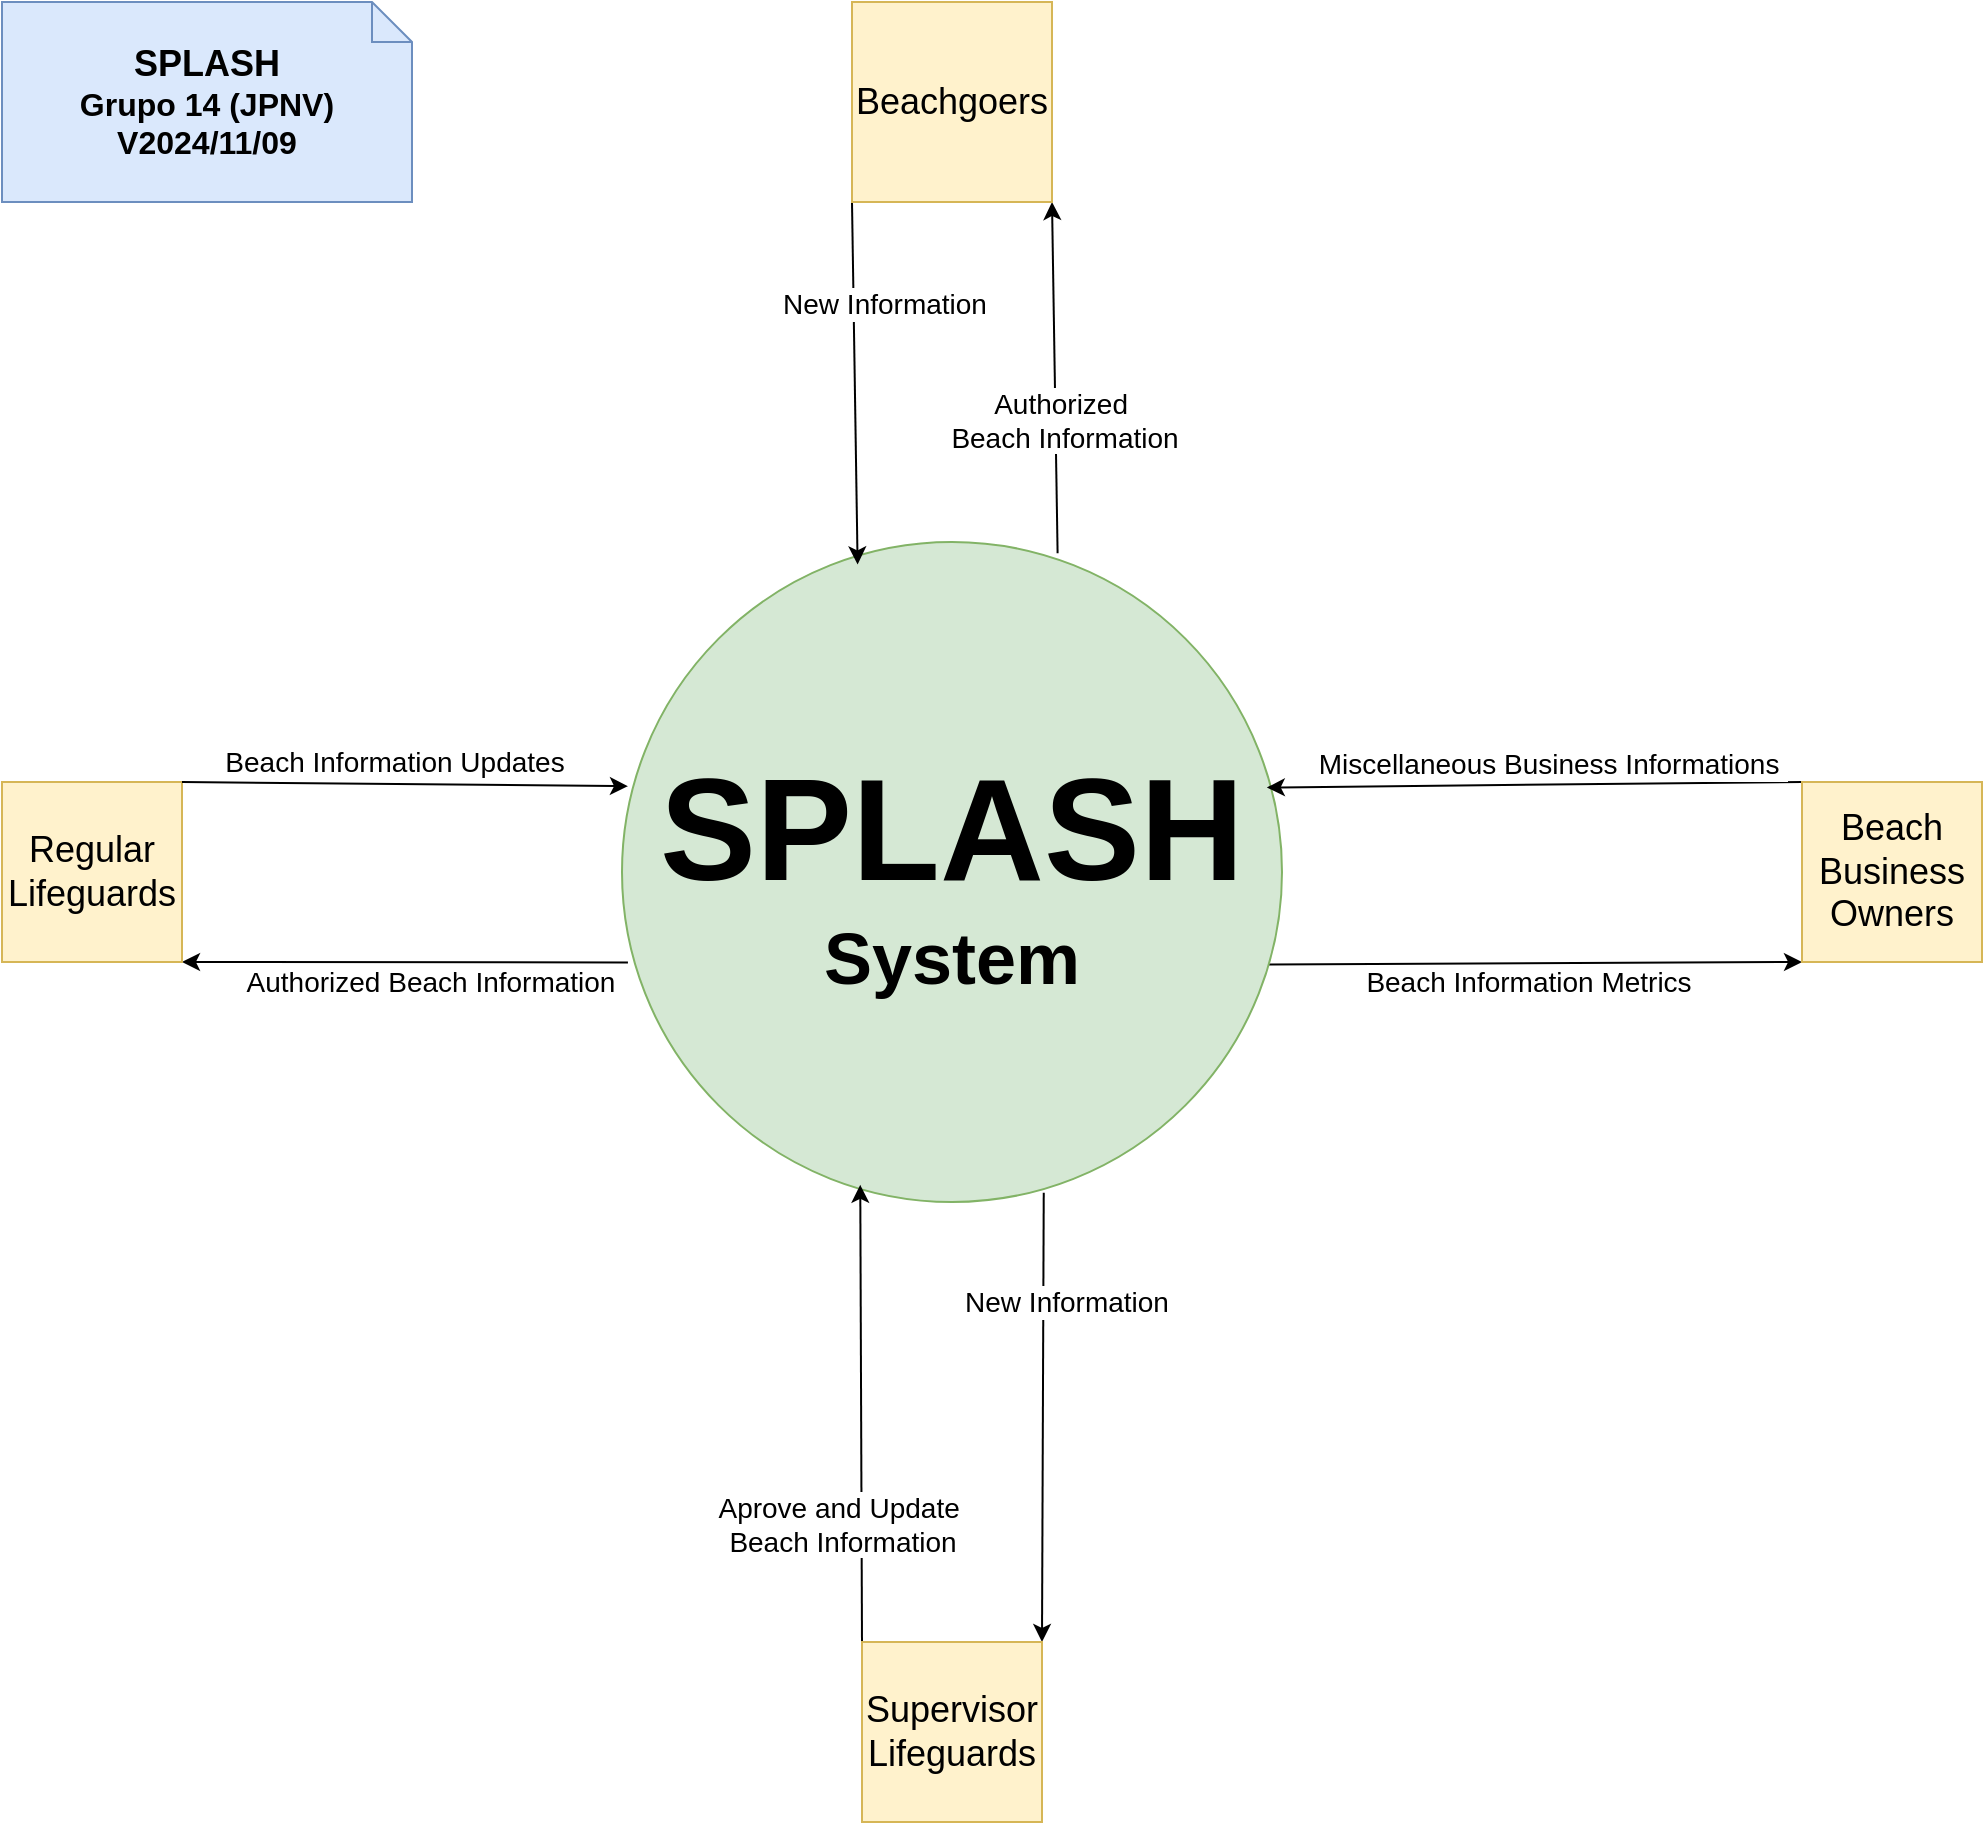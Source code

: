 <mxfile version="24.9.2">
  <diagram name="Página-1" id="k72KFwM7_d1wefOLtKWj">
    <mxGraphModel grid="1" page="1" gridSize="10" guides="1" tooltips="1" connect="1" arrows="1" fold="1" pageScale="1" pageWidth="827" pageHeight="1169" math="0" shadow="0">
      <root>
        <mxCell id="0" />
        <mxCell id="1" parent="0" />
        <mxCell id="MX3XM7aBRJemAS1e9480-10" style="rounded=0;orthogonalLoop=1;jettySize=auto;html=1;exitX=0.66;exitY=0.017;exitDx=0;exitDy=0;entryX=1;entryY=1;entryDx=0;entryDy=0;exitPerimeter=0;" edge="1" parent="1" source="MX3XM7aBRJemAS1e9480-1" target="MX3XM7aBRJemAS1e9480-2">
          <mxGeometry relative="1" as="geometry" />
        </mxCell>
        <mxCell id="MX3XM7aBRJemAS1e9480-11" value="&lt;font style=&quot;font-size: 14px;&quot;&gt;Authorized&amp;nbsp;&lt;/font&gt;&lt;div&gt;&lt;font style=&quot;font-size: 14px;&quot;&gt;Beach Information&lt;/font&gt;&lt;/div&gt;" style="edgeLabel;html=1;align=center;verticalAlign=middle;resizable=0;points=[];rotation=0;" vertex="1" connectable="0" parent="MX3XM7aBRJemAS1e9480-10">
          <mxGeometry x="0.052" y="-2" relative="1" as="geometry">
            <mxPoint x="2" y="26" as="offset" />
          </mxGeometry>
        </mxCell>
        <mxCell id="MX3XM7aBRJemAS1e9480-18" style="rounded=0;orthogonalLoop=1;jettySize=auto;html=1;entryX=1;entryY=1;entryDx=0;entryDy=0;exitX=0.009;exitY=0.637;exitDx=0;exitDy=0;exitPerimeter=0;" edge="1" parent="1" source="MX3XM7aBRJemAS1e9480-1" target="MX3XM7aBRJemAS1e9480-13">
          <mxGeometry relative="1" as="geometry" />
        </mxCell>
        <mxCell id="MX3XM7aBRJemAS1e9480-19" value="&lt;font style=&quot;font-size: 14px;&quot;&gt;Authorized Beach Information&lt;/font&gt;" style="edgeLabel;html=1;align=center;verticalAlign=middle;resizable=0;points=[];rotation=0;" vertex="1" connectable="0" parent="MX3XM7aBRJemAS1e9480-18">
          <mxGeometry x="-0.113" y="-2" relative="1" as="geometry">
            <mxPoint y="12" as="offset" />
          </mxGeometry>
        </mxCell>
        <mxCell id="MX3XM7aBRJemAS1e9480-26" style="rounded=0;orthogonalLoop=1;jettySize=auto;html=1;exitX=0.639;exitY=0.986;exitDx=0;exitDy=0;entryX=1;entryY=0;entryDx=0;entryDy=0;exitPerimeter=0;" edge="1" parent="1" source="MX3XM7aBRJemAS1e9480-1" target="MX3XM7aBRJemAS1e9480-21">
          <mxGeometry relative="1" as="geometry" />
        </mxCell>
        <mxCell id="MX3XM7aBRJemAS1e9480-28" value="&lt;font style=&quot;font-size: 14px;&quot;&gt;New Information&lt;/font&gt;" style="edgeLabel;html=1;align=center;verticalAlign=middle;resizable=0;points=[];rotation=0;" vertex="1" connectable="0" parent="MX3XM7aBRJemAS1e9480-26">
          <mxGeometry x="-0.131" y="2" relative="1" as="geometry">
            <mxPoint x="9" y="-43" as="offset" />
          </mxGeometry>
        </mxCell>
        <mxCell id="MX3XM7aBRJemAS1e9480-34" style="rounded=0;orthogonalLoop=1;jettySize=auto;html=1;exitX=0.977;exitY=0.64;exitDx=0;exitDy=0;entryX=0;entryY=1;entryDx=0;entryDy=0;exitPerimeter=0;" edge="1" parent="1" source="MX3XM7aBRJemAS1e9480-1" target="MX3XM7aBRJemAS1e9480-30">
          <mxGeometry relative="1" as="geometry" />
        </mxCell>
        <mxCell id="MX3XM7aBRJemAS1e9480-35" value="&lt;font style=&quot;font-size: 14px;&quot;&gt;Beach Information Metrics&lt;/font&gt;" style="edgeLabel;html=1;align=center;verticalAlign=middle;resizable=0;points=[];rotation=0;" vertex="1" connectable="0" parent="MX3XM7aBRJemAS1e9480-34">
          <mxGeometry x="-0.182" y="3" relative="1" as="geometry">
            <mxPoint x="21" y="12" as="offset" />
          </mxGeometry>
        </mxCell>
        <mxCell id="MX3XM7aBRJemAS1e9480-1" value="&lt;b&gt;&lt;font style=&quot;font-size: 72px;&quot;&gt;SPLASH&lt;/font&gt;&lt;/b&gt;&lt;div&gt;&lt;b&gt;&lt;font style=&quot;font-size: 36px;&quot;&gt;System&lt;/font&gt;&lt;/b&gt;&lt;/div&gt;" style="ellipse;whiteSpace=wrap;html=1;fillColor=#d5e8d4;strokeColor=#82b366;" vertex="1" parent="1">
          <mxGeometry x="320" y="280" width="330" height="330" as="geometry" />
        </mxCell>
        <mxCell id="MX3XM7aBRJemAS1e9480-8" style="rounded=0;orthogonalLoop=1;jettySize=auto;html=1;exitX=0;exitY=1;exitDx=0;exitDy=0;entryX=0.357;entryY=0.034;entryDx=0;entryDy=0;entryPerimeter=0;" edge="1" parent="1" source="MX3XM7aBRJemAS1e9480-2" target="MX3XM7aBRJemAS1e9480-1">
          <mxGeometry relative="1" as="geometry">
            <mxPoint x="430" y="250" as="targetPoint" />
          </mxGeometry>
        </mxCell>
        <mxCell id="MX3XM7aBRJemAS1e9480-12" value="&lt;font style=&quot;font-size: 14px;&quot;&gt;New Information&lt;/font&gt;" style="edgeLabel;html=1;align=center;verticalAlign=middle;resizable=0;points=[];rotation=0;" vertex="1" connectable="0" parent="MX3XM7aBRJemAS1e9480-8">
          <mxGeometry x="-0.057" y="-1" relative="1" as="geometry">
            <mxPoint x="15" y="-35" as="offset" />
          </mxGeometry>
        </mxCell>
        <mxCell id="MX3XM7aBRJemAS1e9480-2" value="&lt;font style=&quot;font-size: 18px;&quot;&gt;Beachgoers&lt;/font&gt;" style="whiteSpace=wrap;html=1;aspect=fixed;fillColor=#fff2cc;strokeColor=#d6b656;" vertex="1" parent="1">
          <mxGeometry x="435" y="10" width="100" height="100" as="geometry" />
        </mxCell>
        <mxCell id="MX3XM7aBRJemAS1e9480-13" value="&lt;font style=&quot;font-size: 18px;&quot;&gt;Regular Lifeguards&lt;/font&gt;" style="whiteSpace=wrap;html=1;aspect=fixed;fillColor=#fff2cc;strokeColor=#d6b656;" vertex="1" parent="1">
          <mxGeometry x="10" y="400" width="90" height="90" as="geometry" />
        </mxCell>
        <mxCell id="MX3XM7aBRJemAS1e9480-14" style="rounded=0;orthogonalLoop=1;jettySize=auto;html=1;exitX=1;exitY=0;exitDx=0;exitDy=0;entryX=0.009;entryY=0.37;entryDx=0;entryDy=0;entryPerimeter=0;" edge="1" parent="1" source="MX3XM7aBRJemAS1e9480-13" target="MX3XM7aBRJemAS1e9480-1">
          <mxGeometry relative="1" as="geometry" />
        </mxCell>
        <mxCell id="MX3XM7aBRJemAS1e9480-16" value="&lt;font style=&quot;font-size: 14px;&quot;&gt;Beach Information Updates&lt;/font&gt;" style="edgeLabel;html=1;align=center;verticalAlign=middle;resizable=0;points=[];rotation=0;" vertex="1" connectable="0" parent="MX3XM7aBRJemAS1e9480-14">
          <mxGeometry x="0.09" relative="1" as="geometry">
            <mxPoint x="-16" y="-11" as="offset" />
          </mxGeometry>
        </mxCell>
        <mxCell id="MX3XM7aBRJemAS1e9480-22" style="rounded=0;orthogonalLoop=1;jettySize=auto;html=1;exitX=0;exitY=0;exitDx=0;exitDy=0;entryX=0.361;entryY=0.974;entryDx=0;entryDy=0;entryPerimeter=0;" edge="1" parent="1" source="MX3XM7aBRJemAS1e9480-21" target="MX3XM7aBRJemAS1e9480-1">
          <mxGeometry relative="1" as="geometry" />
        </mxCell>
        <mxCell id="MX3XM7aBRJemAS1e9480-27" value="&lt;font style=&quot;font-size: 14px;&quot;&gt;Aprove and Update&amp;nbsp;&lt;/font&gt;&lt;div&gt;&lt;font style=&quot;font-size: 14px;&quot;&gt;Beach Information&lt;/font&gt;&lt;/div&gt;" style="edgeLabel;html=1;align=center;verticalAlign=middle;resizable=0;points=[];rotation=0;" vertex="1" connectable="0" parent="MX3XM7aBRJemAS1e9480-22">
          <mxGeometry x="0.056" y="-2" relative="1" as="geometry">
            <mxPoint x="-12" y="61" as="offset" />
          </mxGeometry>
        </mxCell>
        <mxCell id="MX3XM7aBRJemAS1e9480-21" value="&lt;font style=&quot;font-size: 18px;&quot;&gt;Supervisor Lifeguards&lt;/font&gt;" style="whiteSpace=wrap;html=1;aspect=fixed;fillColor=#fff2cc;strokeColor=#d6b656;" vertex="1" parent="1">
          <mxGeometry x="440" y="830" width="90" height="90" as="geometry" />
        </mxCell>
        <mxCell id="MX3XM7aBRJemAS1e9480-33" style="rounded=0;orthogonalLoop=1;jettySize=auto;html=1;exitX=0;exitY=0;exitDx=0;exitDy=0;entryX=0.977;entryY=0.372;entryDx=0;entryDy=0;entryPerimeter=0;" edge="1" parent="1" source="MX3XM7aBRJemAS1e9480-30" target="MX3XM7aBRJemAS1e9480-1">
          <mxGeometry relative="1" as="geometry" />
        </mxCell>
        <mxCell id="MX3XM7aBRJemAS1e9480-36" value="&lt;font style=&quot;font-size: 14px;&quot;&gt;Miscellaneous Business Informations&amp;nbsp;&lt;/font&gt;" style="edgeLabel;html=1;align=center;verticalAlign=middle;resizable=0;points=[];rotation=0;" vertex="1" connectable="0" parent="MX3XM7aBRJemAS1e9480-33">
          <mxGeometry x="0.015" y="-1" relative="1" as="geometry">
            <mxPoint x="11" y="-10" as="offset" />
          </mxGeometry>
        </mxCell>
        <mxCell id="MX3XM7aBRJemAS1e9480-30" value="&lt;font style=&quot;font-size: 18px;&quot;&gt;Beach Business Owners&lt;/font&gt;" style="whiteSpace=wrap;html=1;aspect=fixed;fillColor=#fff2cc;strokeColor=#d6b656;" vertex="1" parent="1">
          <mxGeometry x="910" y="400" width="90" height="90" as="geometry" />
        </mxCell>
        <mxCell id="9q8nbBP-Ps9mVTuVTMKf-1" value="&lt;b&gt;&lt;font style=&quot;font-size: 18px;&quot;&gt;SPLASH&lt;/font&gt;&lt;/b&gt;&lt;div&gt;&lt;b&gt;&lt;font size=&quot;3&quot;&gt;Grupo 14 (JPNV)&lt;/font&gt;&lt;/b&gt;&lt;/div&gt;&lt;div&gt;&lt;b&gt;&lt;font size=&quot;3&quot;&gt;V2024/11/09&lt;/font&gt;&lt;/b&gt;&lt;/div&gt;" style="shape=note;size=20;whiteSpace=wrap;html=1;fillColor=#dae8fc;strokeColor=#6c8ebf;" vertex="1" parent="1">
          <mxGeometry x="10" y="10" width="205" height="100" as="geometry" />
        </mxCell>
      </root>
    </mxGraphModel>
  </diagram>
</mxfile>
